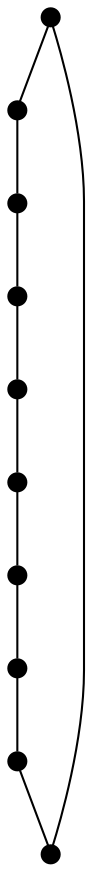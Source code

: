graph {
	graph [bb="0,0,260.82,272.18"];
	node [height=0.12,
		label="",
		shape=point,
		width=0.12
	];
	edge [len=1.00];
	0	[pos="6.3376,92.37"];
	1	[pos="4.32,173.66"];
	0 -- 1	[pos="6.2291,96.741 5.8788,110.86 4.7801,155.12 4.429,169.27"];
	9	[pos="55.695,27.739"];
	0 -- 9	[pos="8.9912,88.895 17.561,77.673 44.439,42.477 53.028,31.231"];
	2	[pos="50.285,240.76"];
	1 -- 2	[pos="6.7913,177.27 14.772,188.92 39.803,225.46 47.802,237.13"];
	3	[pos="126.99,267.86"];
	2 -- 3	[pos="54.409,242.21 67.727,246.92 109.5,261.68 122.84,266.39"];
	4	[pos="204.79,244.15"];
	3 -- 4	[pos="131.17,266.58 144.68,262.47 187.05,249.56 200.58,245.43"];
	5	[pos="254.17,179.56"];
	4 -- 5	[pos="207.44,240.68 216.02,229.46 242.91,194.29 251.5,183.05"];
	6	[pos="256.5,98.269"];
	5 -- 6	[pos="254.29,175.19 254.7,161.08 255.97,116.81 256.37,102.66"];
	7	[pos="210.3,31.321"];
	6 -- 7	[pos="254.01,94.669 245.99,83.045 220.84,46.587 212.8,34.938"];
	8	[pos="133.58,4.32"];
	7 -- 8	[pos="206.18,29.869 192.85,25.181 151.07,10.477 137.72,5.7788"];
	8 -- 9	[pos="129.39,5.5791 115.87,9.6453 73.456,22.398 59.903,26.473"];
}
